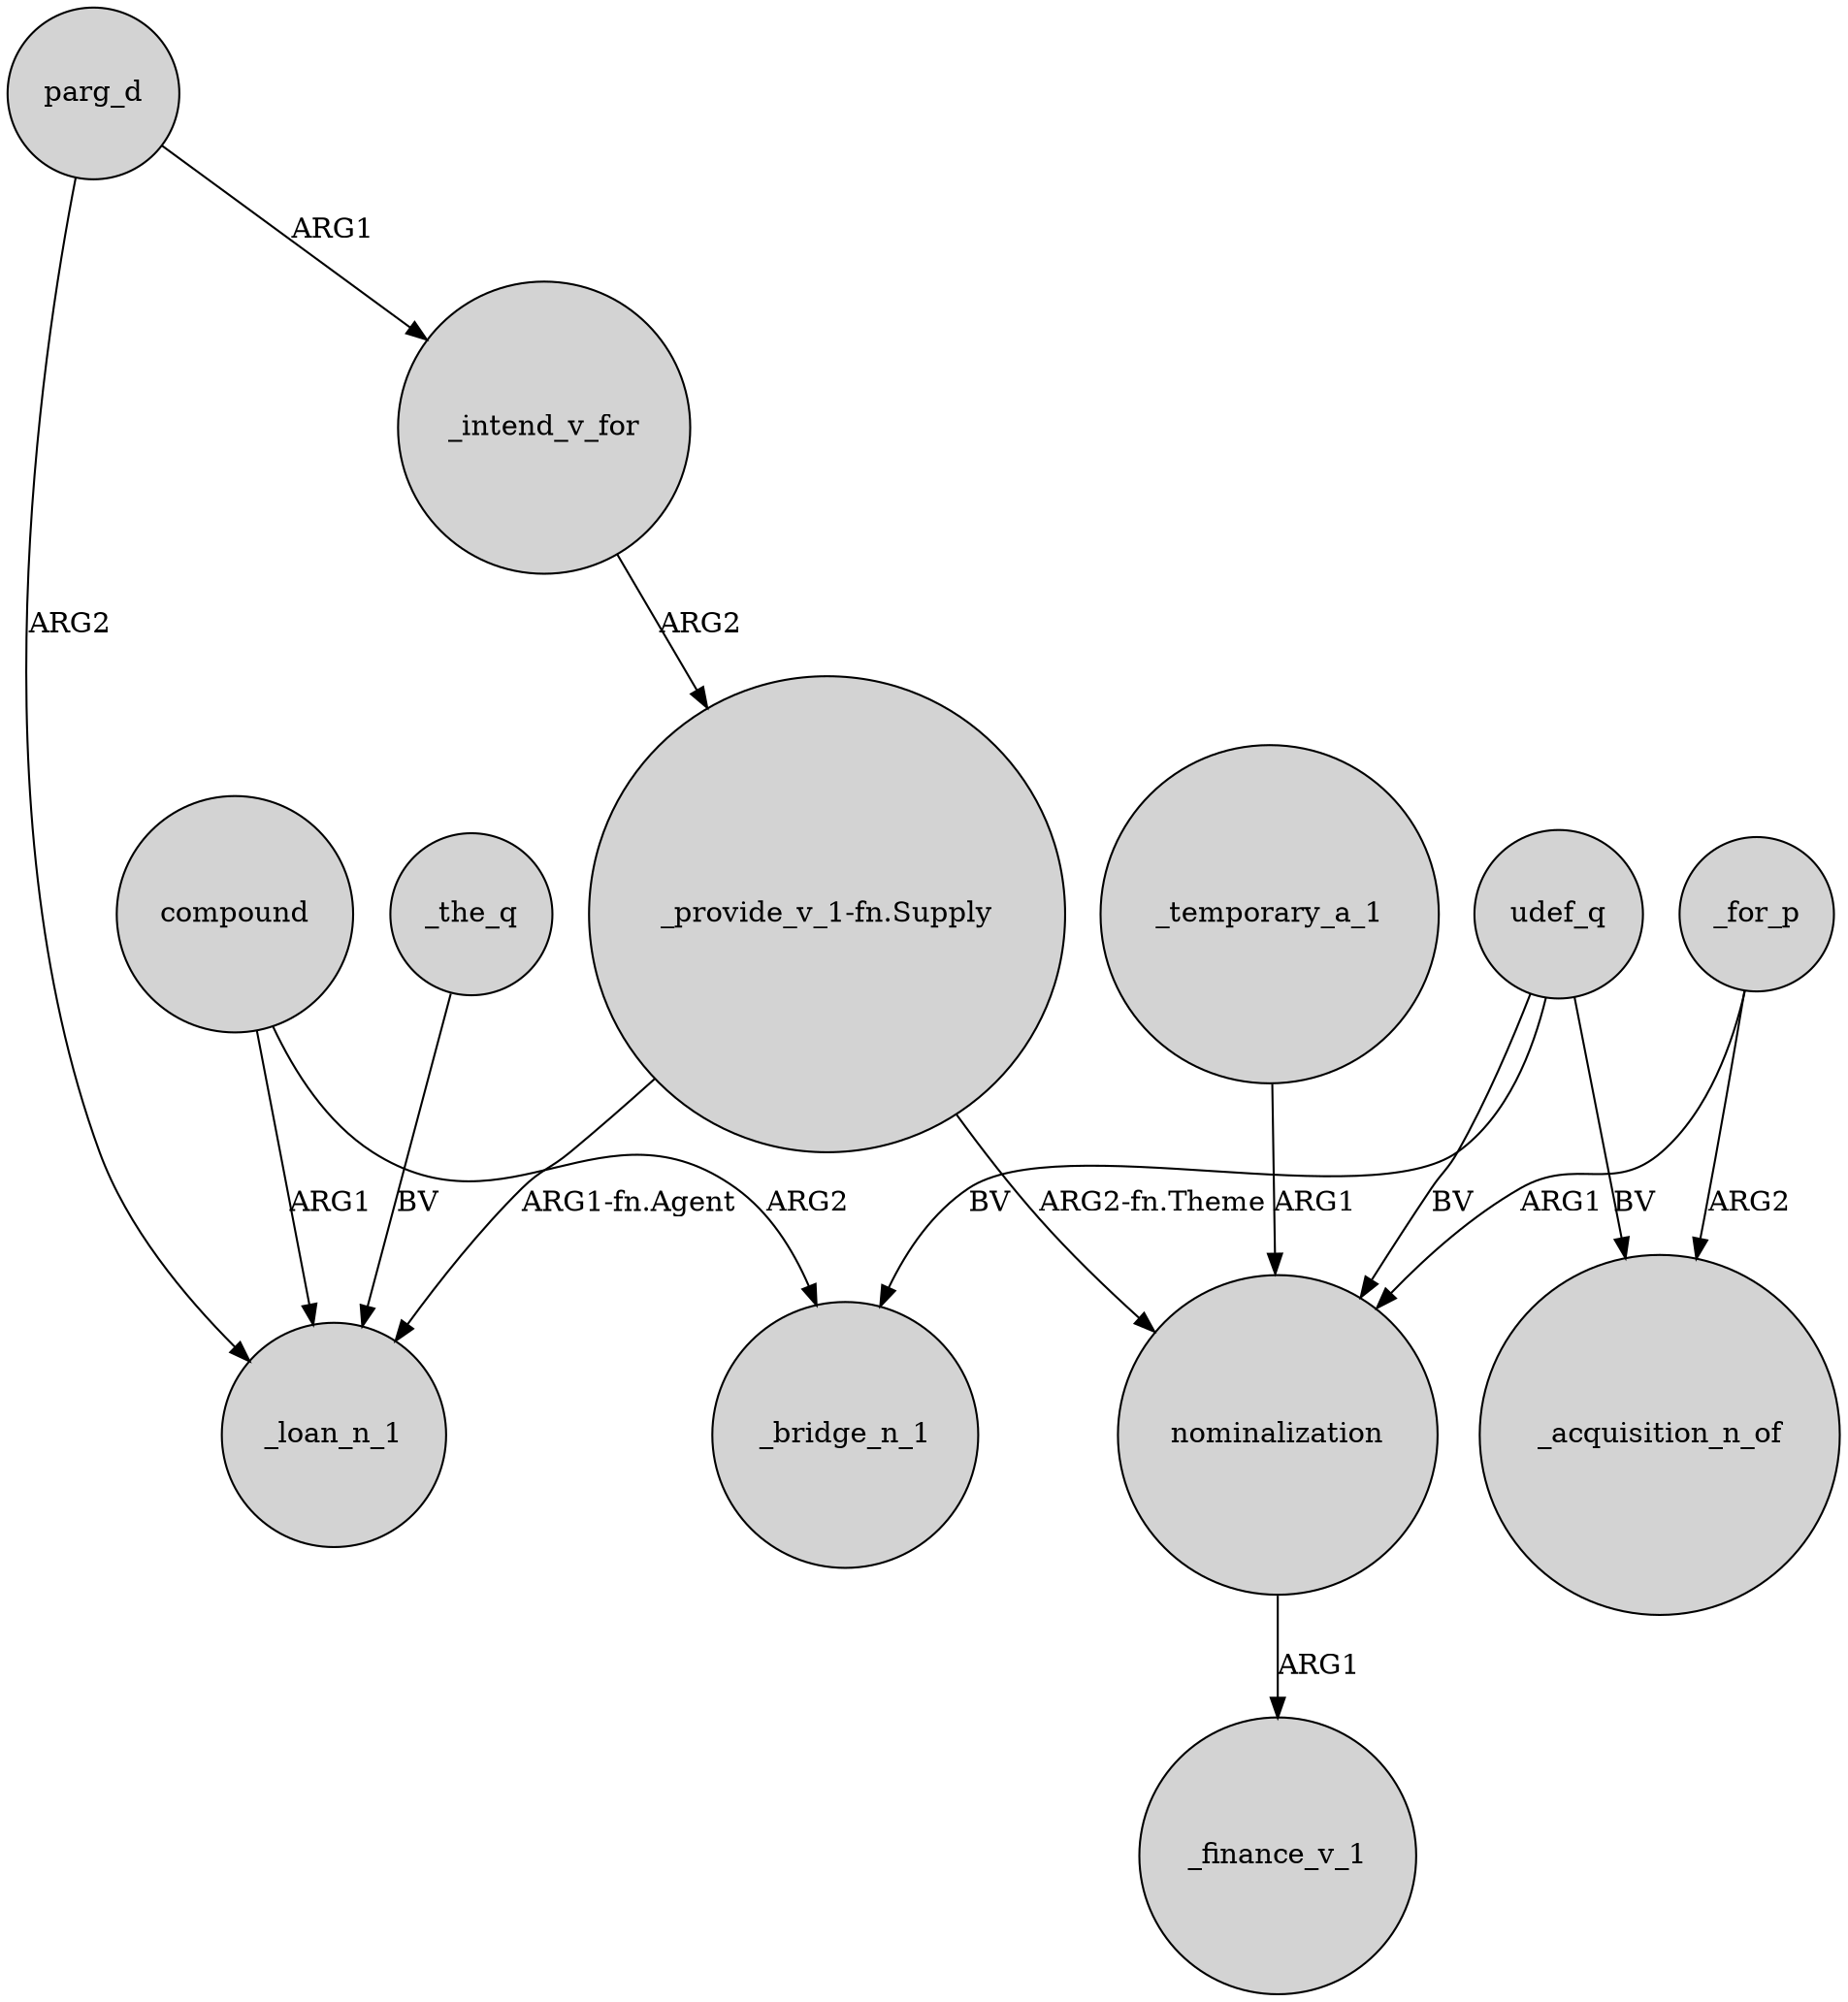 digraph {
	node [shape=circle style=filled]
	parg_d -> _loan_n_1 [label=ARG2]
	_intend_v_for -> "_provide_v_1-fn.Supply" [label=ARG2]
	_the_q -> _loan_n_1 [label=BV]
	"_provide_v_1-fn.Supply" -> _loan_n_1 [label="ARG1-fn.Agent"]
	udef_q -> _acquisition_n_of [label=BV]
	nominalization -> _finance_v_1 [label=ARG1]
	_temporary_a_1 -> nominalization [label=ARG1]
	compound -> _bridge_n_1 [label=ARG2]
	parg_d -> _intend_v_for [label=ARG1]
	"_provide_v_1-fn.Supply" -> nominalization [label="ARG2-fn.Theme"]
	compound -> _loan_n_1 [label=ARG1]
	udef_q -> nominalization [label=BV]
	_for_p -> nominalization [label=ARG1]
	_for_p -> _acquisition_n_of [label=ARG2]
	udef_q -> _bridge_n_1 [label=BV]
}
